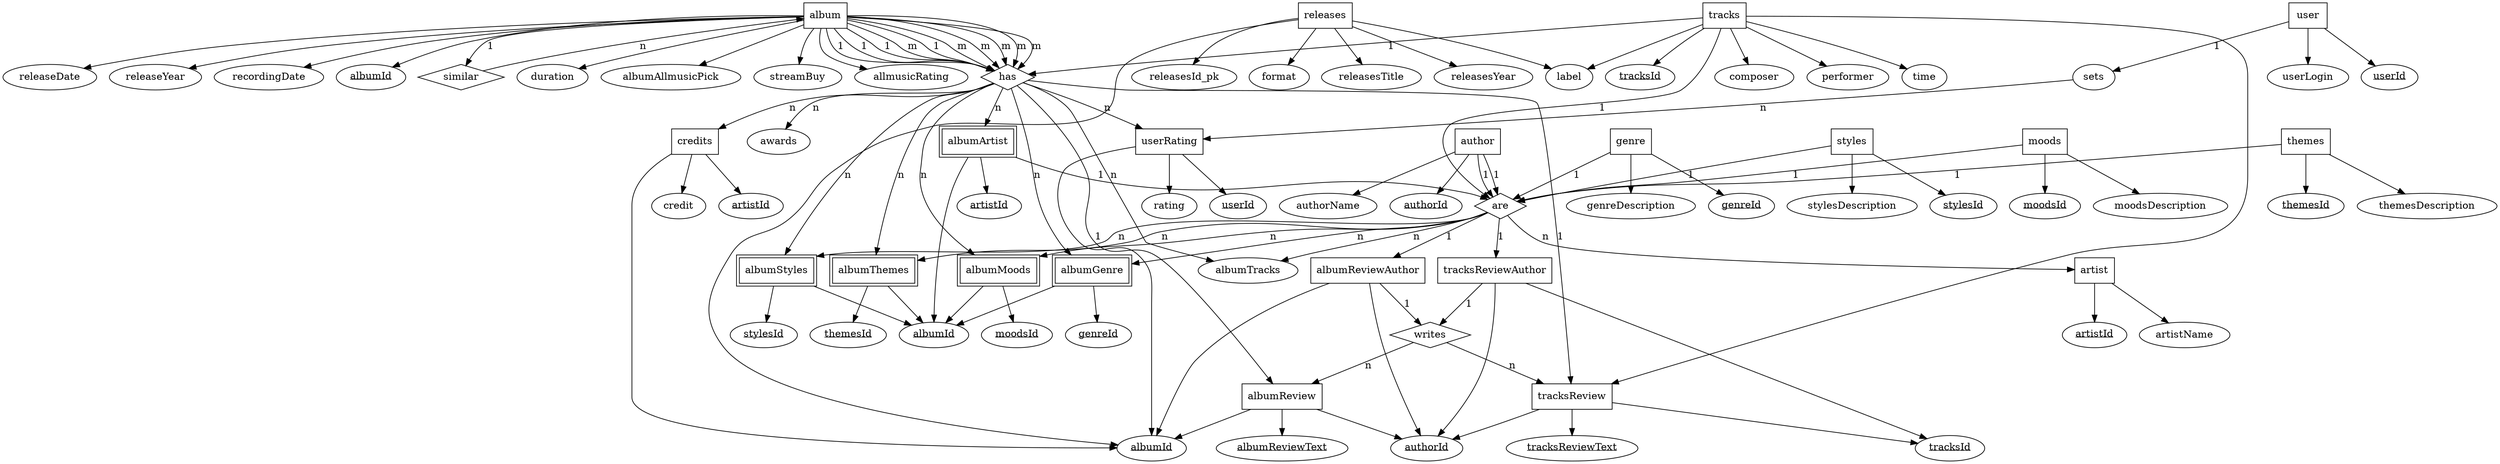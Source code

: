 digraph G {
	/* entities */
	album [shape=box];
	releases [shape=box];
	credits [shape=box];
	genre [shape=box];
	styles [shape=box];
	moods [shape=box];
	themes [shape=box];
	tracks [shape=box];
	tracksReview [shape=box];
	tracksReviewAuthor [shape=box];
	albumReview [shape=box];
	albumReviewAuthor [shape=box];
	author [shape=box];
	artist [shape=box];
	userRating [shape=box];
	user [shape=box];
	albumMoods [shape=box,peripheries=2];
	albumThemes [shape=box,peripheries=2];
	albumStyles [shape=box,peripheries=2];
	albumGenre [shape=box,peripheries=2];
	albumArtist [shape=box,peripheries=2];

	/* primary keys */
	albumId_pk [label=<<u>albumId</u>>];
	artistId_pk [label=<<u>artistId</u>>];
	authorId_pk [label=<<u>authorId</u>>];
	tracksId_pk [label=<<u>tracksId</u>>];
	userId_pk [label=<<u>userId</u>>];
	themesId_pk [label=<<u>themesId</u>>];
	genreId_pk [label=<<u>genreId</u>>];
	moodsId_pk [label=<<u>moodsId</u>>];
	stylesId_pk [label=<<u>stylesId</u>>];
	albumReviewText_pk [label=<<u>albumReviewText</u>>];
	tracksReviewText_pk [label=<<u>tracksReviewText</u>>];

	/* foreign keys */
	albumId_fk [label=<<u>albumId</u>>];
	artistId_fk [label=<<u>artistId</u>>];
	authorId_fk [label=<<u>authorId</u>>];
	tracksId_fk [label=<<u>tracksId</u>>];
	userId_fk [label=<<u>userId</u>>];

	/* weak primary keys */
	albumId_weak_pk [label=<<u>albumId</u>>];
	artistId_weak_pk [label=<<u>artistId</u>>];
	themesId_weak_pk [label=<<u>themesId</u>>];
	genreId_weak_pk [label=<<u>genreId</u>>];
	moodsId_weak_pk [label=<<u>moodsId</u>>];
	stylesId_weak_pk [label=<<u>stylesId</u>>];

	/* relations */
	has [shape=diamond];
	are [shape=diamond];
	writes [shape=diamond];
	similar [shape=diamond];
	album -> has [label="m"];
	has -> albumMoods [label="n"];
	moods -> are [label="1"];
	are -> albumMoods [label="n"];
	album -> has [label="m"];
	has -> albumStyles [label="n"];
	styles -> are [label="1"];
	are -> albumStyles [label="n"];
	album -> has [label="m"];
	has -> albumGenre [label="n"];
	genre -> are [label="1"];
	are -> albumGenre [label="n"];
	album -> has [label="m"];
	has -> albumThemes [label="n"];
	themes -> are [label="1"];
	are -> albumThemes [label="n"];
	album -> has [label="m"];
	has -> albumTracks [label="n"];
	tracks -> are [label="1"];
	are -> albumTracks [label="n"];
	album -> has [label="1"];
	has -> credits [label="n"];
	album -> has [label="1"];
	has -> awards [label="n"];
	album -> has [label="1"];
	has -> albumReview [label="1"];
	albumReviewAuthor -> writes [label="1"];
	writes -> albumReview [label="n"];
	tracks -> has [label="1"];
	has -> tracksReview [label="1"];
	tracksReviewAuthor -> writes [label="1"];
	writes -> tracksReview [label="n"];
	author -> are [label="1"];
	are -> tracksReviewAuthor [label="1"];
	author -> are [label="1"];
	are -> albumReviewAuthor [label="1"];
	album -> has [label="m"];
	has -> albumArtist [label="n"]
	albumArtist -> are [label="1"];
	are -> artist [label="n"];
	album -> has [label="1"];
	has -> userRating [label="n"];
	user -> sets [label="1"];
	sets -> userRating [label="n"];
	album -> similar [label="1"];
	similar -> album [label="n"];

	/* album attributes */
	album -> albumId_pk;
	album -> duration;
	album -> albumAllmusicPick;
	album -> streamBuy;
	album -> allmusicRating;
	album -> releaseDate;
	album -> releaseYear;
	album -> recordingDate;

	/* releases attributes */
	releases -> releasesId_pk;
	releases -> albumId_fk;
	releases -> format;
	releases -> releasesTitle;
	releases -> releasesYear;
	releases -> label;

	/* credits attributes */
	credits -> credit;
	credits -> artistId_fk;
	credits -> albumId_fk;

	/* genre attributes */
	genre -> genreId_pk;
	genre -> genreDescription;

	/* styles attributes */
	styles -> stylesId_pk;
	styles -> stylesDescription;

	/* themes attributes */
	themes -> themesId_pk;
	themes -> themesDescription;

	/* moods attributes */
	moods -> moodsId_pk;
	moods -> moodsDescription;

	/* tracks attributes */
	tracks -> tracksId_pk;
	tracks -> composer;
	tracks -> performer;
	tracks -> time;
	tracks -> tracksReview;
	tracks -> label;

	/* tracksReview attributes */
	tracksReview -> tracksReviewText_pk;
	tracksReview -> tracksId_fk;
	tracksReview -> authorId_fk;

	/* albumReview attributes */
	albumReview -> albumReviewText_pk;
	albumReview -> albumId_fk;
	albumReview -> authorId_fk;

	/* tracksReviewAuthor attributes */
	tracksReviewAuthor -> authorId_fk;
	tracksReviewAuthor -> tracksId_fk;

	/* albumReviewAuthor attributes */
	albumReviewAuthor -> authorId_fk;
	albumReviewAuthor -> albumId_fk;

	/* author attributes */
	author -> authorId_pk;
	author -> authorName;

	/* albumArtist attributes */
	albumArtist -> artistId_weak_pk;
	albumArtist -> albumId_weak_pk;

	/* artist attributes */
	artist -> artistId_pk;
	artist -> artistName;

	/* userRating attributes */
	userRating -> userId_fk;
	userRating -> albumId_fk;
	userRating -> rating;

	/* user attributes */
	user -> userId_pk;
	user -> userLogin;

	/* albumMoods attributes */
	albumMoods -> moodsId_weak_pk;
	albumMoods -> albumId_weak_pk;

	/* albumThemes attributes */
	albumThemes -> themesId_weak_pk;
	albumThemes -> albumId_weak_pk;

	/* albumStyles attributes */
	albumStyles -> stylesId_weak_pk;
	albumStyles -> albumId_weak_pk;

	/* albumGenre attributes */
	albumGenre -> genreId_weak_pk;
	albumGenre -> albumId_weak_pk;

}